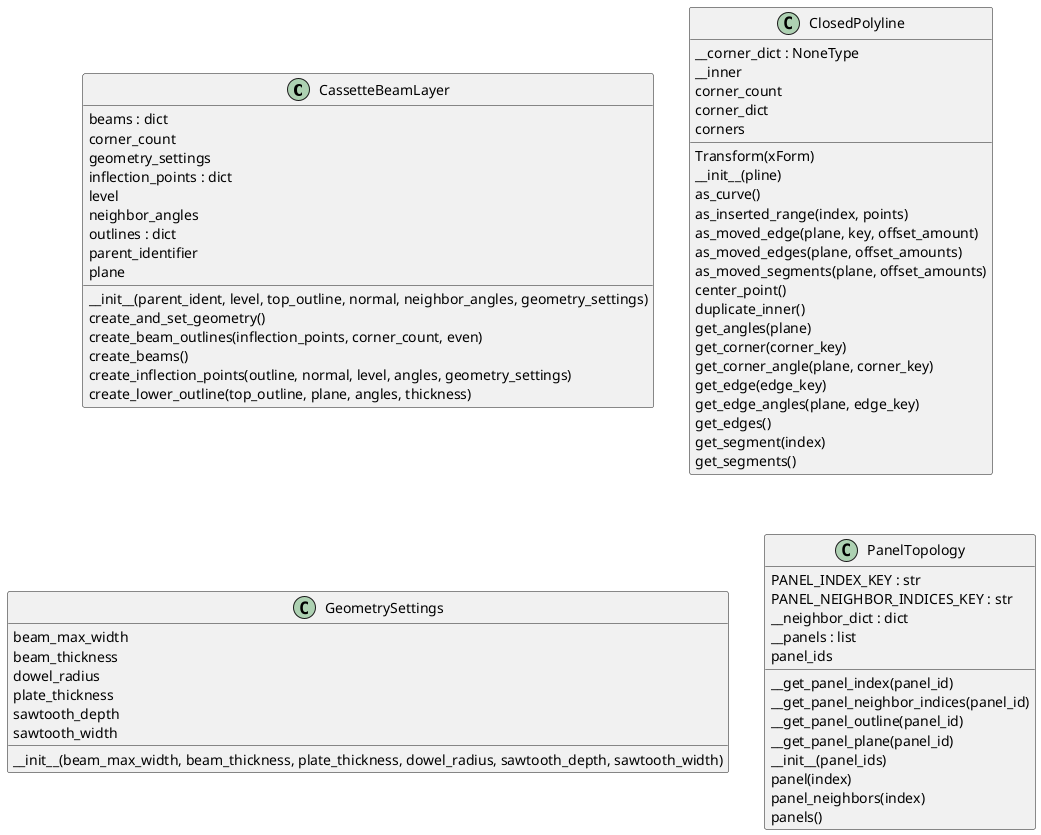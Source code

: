 @startuml classes_helpers
set namespaceSeparator none
class "CassetteBeamLayer" as TaskLib.helpers.beam_layer.CassetteBeamLayer {
  beams : dict
  corner_count
  geometry_settings
  inflection_points : dict
  level
  neighbor_angles
  outlines : dict
  parent_identifier
  plane
  __init__(parent_ident, level, top_outline, normal, neighbor_angles, geometry_settings)
  create_and_set_geometry()
  create_beam_outlines(inflection_points, corner_count, even)
  create_beams()
  create_inflection_points(outline, normal, level, angles, geometry_settings)
  create_lower_outline(top_outline, plane, angles, thickness)
}
class "ClosedPolyline" as TaskLib.helpers.geometry.ClosedPolyline {
  __corner_dict : NoneType
  __inner
  corner_count
  corner_dict
  corners
  Transform(xForm)
  __init__(pline)
  as_curve()
  as_inserted_range(index, points)
  as_moved_edge(plane, key, offset_amount)
  as_moved_edges(plane, offset_amounts)
  as_moved_segments(plane, offset_amounts)
  center_point()
  duplicate_inner()
  get_angles(plane)
  get_corner(corner_key)
  get_corner_angle(plane, corner_key)
  get_edge(edge_key)
  get_edge_angles(plane, edge_key)
  get_edges()
  get_segment(index)
  get_segments()
}
class "GeometrySettings" as TaskLib.helpers.settings.GeometrySettings {
  beam_max_width
  beam_thickness
  dowel_radius
  plate_thickness
  sawtooth_depth
  sawtooth_width
  __init__(beam_max_width, beam_thickness, plate_thickness, dowel_radius, sawtooth_depth, sawtooth_width)
}
class "PanelTopology" as TaskLib.helpers.topology.PanelTopology {
  PANEL_INDEX_KEY : str
  PANEL_NEIGHBOR_INDICES_KEY : str
  __neighbor_dict : dict
  __panels : list
  panel_ids
  __get_panel_index(panel_id)
  __get_panel_neighbor_indices(panel_id)
  __get_panel_outline(panel_id)
  __get_panel_plane(panel_id)
  __init__(panel_ids)
  panel(index)
  panel_neighbors(index)
  panels()
}
@enduml
